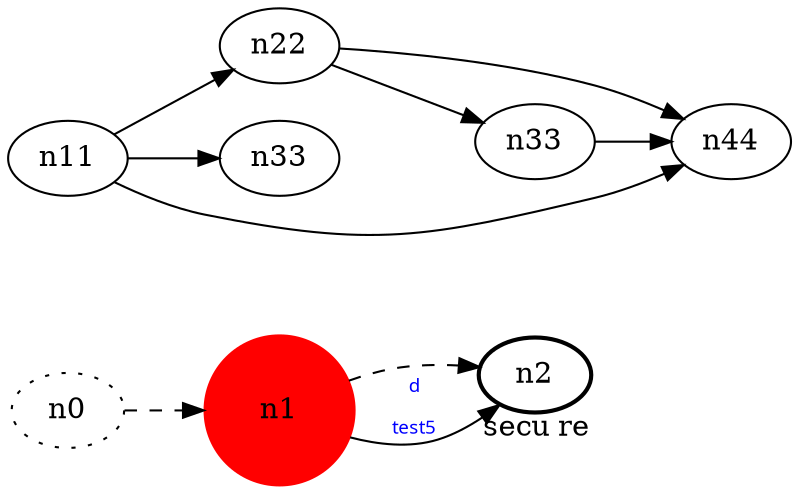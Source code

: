 digraph test5 {
	rankdir=LR;
	fo󠁃ntcolor=blue; /* c0; c1; c0 -- c1 */
	n0 [style=dotted, fillcolor="#123456"]; // c2; c3; c2 -- c3
	n1 [height=1, width=1, color=red, style=filled];
	n2 [style=bold, xlabel="secu re"];
	n0 -> n1 -> n2[style=dashed];
	n1 -> n2 [fontname="comic sans", label="d\n\l\G", fontcolor=blue, fontsize=9];
	n11 -> n22;
	n11 -> n3󠁃3;
	n11 -> n44;
	n22 -> n33;
	n22 -> n44;
	n33 -> n44;
}
